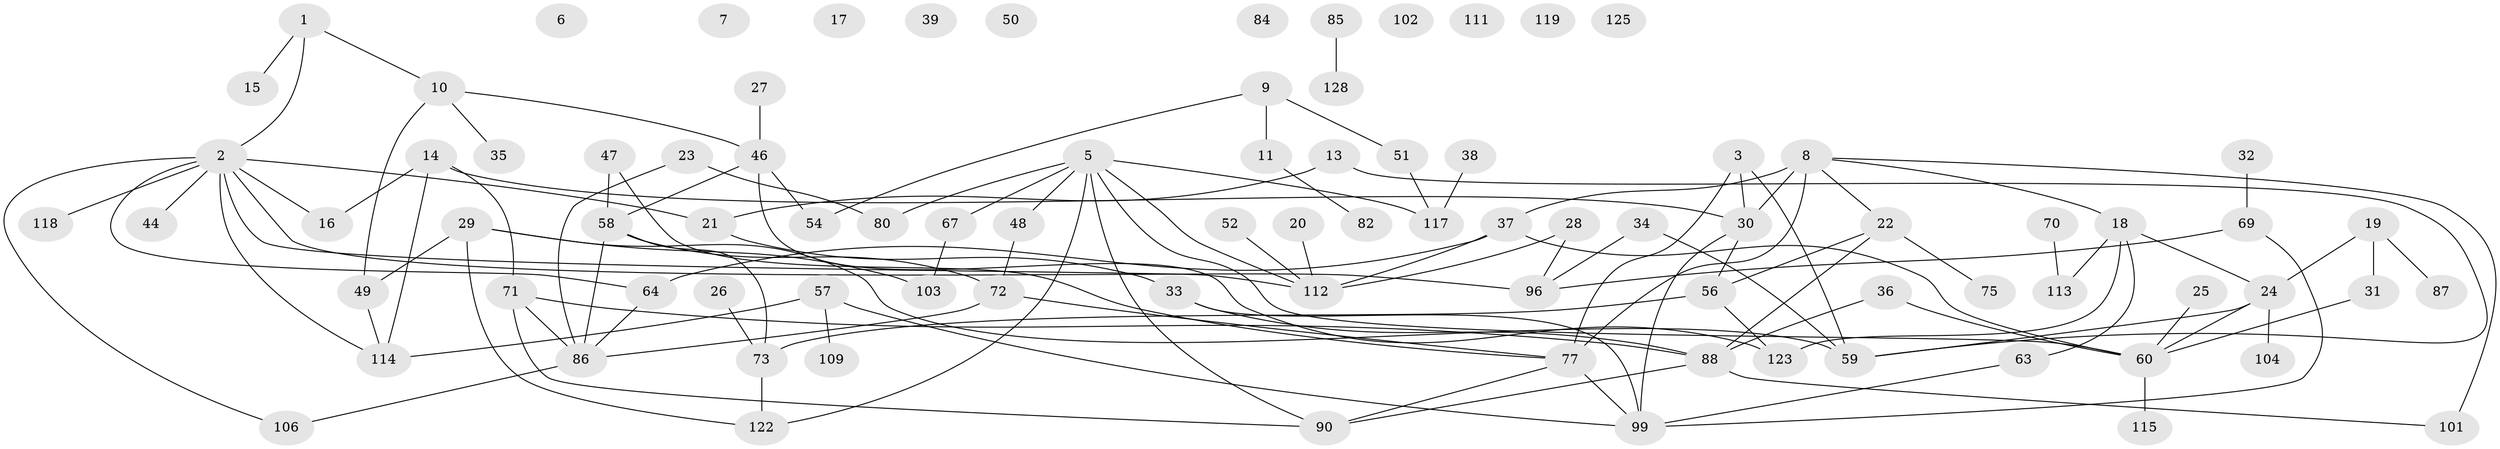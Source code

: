 // Generated by graph-tools (version 1.1) at 2025/23/03/03/25 07:23:27]
// undirected, 89 vertices, 118 edges
graph export_dot {
graph [start="1"]
  node [color=gray90,style=filled];
  1;
  2 [super="+4"];
  3 [super="+93"];
  5 [super="+12"];
  6;
  7 [super="+43"];
  8 [super="+40"];
  9 [super="+55"];
  10 [super="+110"];
  11 [super="+91"];
  13 [super="+45"];
  14 [super="+62"];
  15;
  16;
  17;
  18 [super="+66"];
  19 [super="+120"];
  20;
  21 [super="+79"];
  22;
  23;
  24 [super="+92"];
  25;
  26;
  27;
  28 [super="+53"];
  29 [super="+121"];
  30 [super="+108"];
  31 [super="+42"];
  32 [super="+41"];
  33 [super="+97"];
  34;
  35;
  36;
  37 [super="+89"];
  38;
  39;
  44;
  46 [super="+95"];
  47;
  48;
  49 [super="+83"];
  50;
  51;
  52 [super="+98"];
  54;
  56;
  57;
  58 [super="+76"];
  59 [super="+68"];
  60 [super="+61"];
  63 [super="+126"];
  64 [super="+65"];
  67;
  69 [super="+78"];
  70;
  71;
  72;
  73 [super="+74"];
  75;
  77 [super="+81"];
  80;
  82;
  84;
  85 [super="+105"];
  86 [super="+107"];
  87;
  88 [super="+127"];
  90 [super="+94"];
  96;
  99 [super="+100"];
  101 [super="+116"];
  102;
  103;
  104;
  106;
  109;
  111;
  112 [super="+124"];
  113;
  114;
  115;
  117;
  118;
  119;
  122;
  123;
  125;
  128;
  1 -- 15;
  1 -- 2;
  1 -- 10;
  2 -- 16;
  2 -- 44;
  2 -- 96;
  2 -- 114;
  2 -- 21;
  2 -- 118;
  2 -- 106;
  2 -- 64;
  2 -- 112;
  3 -- 59;
  3 -- 77;
  3 -- 30;
  5 -- 67;
  5 -- 117;
  5 -- 48;
  5 -- 80;
  5 -- 122;
  5 -- 60;
  5 -- 90;
  5 -- 112;
  8 -- 18;
  8 -- 22;
  8 -- 30;
  8 -- 101;
  8 -- 77 [weight=2];
  8 -- 37;
  9 -- 51;
  9 -- 11;
  9 -- 54;
  10 -- 35;
  10 -- 46;
  10 -- 49;
  11 -- 82;
  13 -- 21;
  13 -- 59;
  14 -- 30;
  14 -- 16;
  14 -- 114;
  14 -- 71;
  18 -- 24;
  18 -- 113;
  18 -- 123;
  18 -- 63;
  19 -- 87;
  19 -- 24;
  19 -- 31;
  20 -- 112;
  21 -- 33;
  22 -- 56;
  22 -- 75;
  22 -- 88;
  23 -- 80;
  23 -- 86;
  24 -- 104;
  24 -- 59;
  24 -- 60;
  25 -- 60;
  26 -- 73;
  27 -- 46;
  28 -- 96;
  28 -- 112;
  29 -- 122;
  29 -- 49;
  29 -- 59;
  29 -- 103;
  30 -- 56;
  30 -- 99;
  31 -- 60;
  32 -- 69;
  33 -- 99;
  33 -- 88;
  34 -- 59;
  34 -- 96;
  36 -- 60;
  36 -- 88;
  37 -- 60;
  37 -- 64;
  37 -- 112;
  38 -- 117;
  46 -- 123;
  46 -- 54;
  46 -- 58;
  47 -- 58;
  47 -- 77;
  48 -- 72;
  49 -- 114;
  51 -- 117;
  52 -- 112;
  56 -- 73;
  56 -- 123;
  57 -- 109;
  57 -- 114;
  57 -- 99;
  58 -- 86;
  58 -- 72;
  58 -- 73;
  60 -- 115;
  63 -- 99;
  64 -- 86;
  67 -- 103;
  69 -- 96;
  69 -- 99;
  70 -- 113;
  71 -- 88;
  71 -- 86;
  71 -- 90;
  72 -- 77;
  72 -- 86;
  73 -- 122;
  77 -- 99;
  77 -- 90;
  85 -- 128;
  86 -- 106;
  88 -- 101;
  88 -- 90;
}
